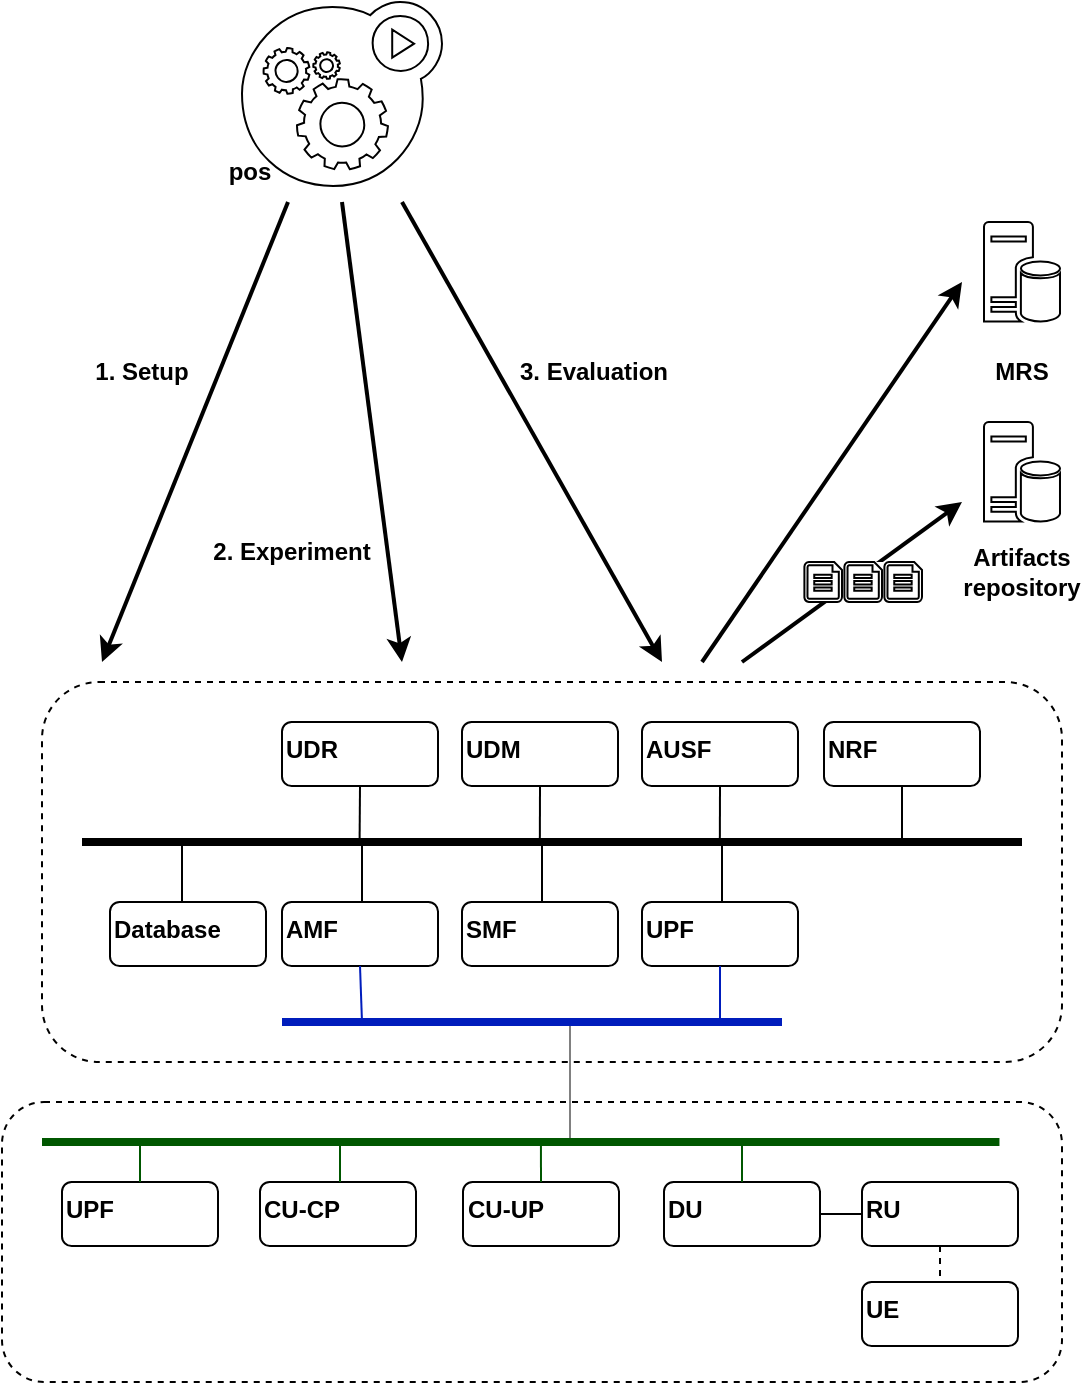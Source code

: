 <mxfile>
    <diagram id="7-6UzgJ52HKAVXeZKGqz" name="software">
        <mxGraphModel dx="800" dy="1002" grid="1" gridSize="10" guides="1" tooltips="1" connect="1" arrows="1" fold="1" page="1" pageScale="1" pageWidth="827" pageHeight="1169" background="#ffffff" math="0" shadow="0">
            <root>
                <mxCell id="0"/>
                <mxCell id="1" parent="0"/>
                <mxCell id="JeGFqwelHVcg5ZtquUTr-81" value="" style="group;fontStyle=1" parent="1" vertex="1" connectable="0">
                    <mxGeometry x="620" y="280" width="60" height="90" as="geometry"/>
                </mxCell>
                <mxCell id="JeGFqwelHVcg5ZtquUTr-71" value="" style="sketch=0;aspect=fixed;pointerEvents=1;shadow=0;dashed=0;html=1;labelPosition=center;verticalLabelPosition=bottom;verticalAlign=top;align=center;shape=mxgraph.mscae.enterprise.database_server" parent="JeGFqwelHVcg5ZtquUTr-81" vertex="1">
                    <mxGeometry x="11" width="38" height="50" as="geometry"/>
                </mxCell>
                <mxCell id="JeGFqwelHVcg5ZtquUTr-72" value="&lt;font color=&quot;#000000&quot;&gt;&lt;b&gt;Artifacts repository&lt;/b&gt;&lt;/font&gt;" style="text;html=1;strokeColor=none;fillColor=none;align=center;verticalAlign=middle;whiteSpace=wrap;rounded=0;" parent="JeGFqwelHVcg5ZtquUTr-81" vertex="1">
                    <mxGeometry y="60" width="60" height="30" as="geometry"/>
                </mxCell>
                <mxCell id="JeGFqwelHVcg5ZtquUTr-82" value="" style="group" parent="1" vertex="1" connectable="0">
                    <mxGeometry x="620" y="180" width="60" height="90" as="geometry"/>
                </mxCell>
                <mxCell id="JeGFqwelHVcg5ZtquUTr-70" value="" style="sketch=0;aspect=fixed;pointerEvents=1;shadow=0;dashed=0;html=1;labelPosition=center;verticalLabelPosition=bottom;verticalAlign=top;align=center;shape=mxgraph.mscae.enterprise.database_server" parent="JeGFqwelHVcg5ZtquUTr-82" vertex="1">
                    <mxGeometry x="11" width="38" height="50" as="geometry"/>
                </mxCell>
                <mxCell id="JeGFqwelHVcg5ZtquUTr-73" value="&lt;font color=&quot;#000000&quot;&gt;&lt;b&gt;MRS&lt;/b&gt;&lt;/font&gt;" style="text;html=1;strokeColor=none;fillColor=none;align=center;verticalAlign=middle;whiteSpace=wrap;rounded=0;" parent="JeGFqwelHVcg5ZtquUTr-82" vertex="1">
                    <mxGeometry y="60" width="60" height="30" as="geometry"/>
                </mxCell>
                <mxCell id="JeGFqwelHVcg5ZtquUTr-86" value="" style="endArrow=classic;html=1;fontColor=#000000;strokeColor=#000000;strokeWidth=2;exitX=0.25;exitY=1;exitDx=0;exitDy=0;" parent="1" edge="1">
                    <mxGeometry width="50" height="50" relative="1" as="geometry">
                        <mxPoint x="283" y="170.0" as="sourcePoint"/>
                        <mxPoint x="190" y="400" as="targetPoint"/>
                    </mxGeometry>
                </mxCell>
                <mxCell id="JeGFqwelHVcg5ZtquUTr-89" value="&lt;font color=&quot;#000000&quot;&gt;1. Setup&lt;/font&gt;" style="text;html=1;strokeColor=none;fillColor=none;align=center;verticalAlign=middle;whiteSpace=wrap;rounded=0;fontStyle=1" parent="1" vertex="1">
                    <mxGeometry x="180" y="240" width="60" height="30" as="geometry"/>
                </mxCell>
                <mxCell id="JeGFqwelHVcg5ZtquUTr-90" value="" style="endArrow=classic;html=1;fontColor=#000000;strokeColor=#000000;strokeWidth=2;" parent="1" edge="1">
                    <mxGeometry width="50" height="50" relative="1" as="geometry">
                        <mxPoint x="310" y="170" as="sourcePoint"/>
                        <mxPoint x="340" y="400" as="targetPoint"/>
                    </mxGeometry>
                </mxCell>
                <mxCell id="JeGFqwelHVcg5ZtquUTr-91" value="&lt;font color=&quot;#000000&quot;&gt;2. Experiment&lt;/font&gt;" style="text;html=1;strokeColor=none;fillColor=none;align=center;verticalAlign=middle;whiteSpace=wrap;rounded=0;fontStyle=1" parent="1" vertex="1">
                    <mxGeometry x="240" y="330" width="90" height="30" as="geometry"/>
                </mxCell>
                <mxCell id="JeGFqwelHVcg5ZtquUTr-93" value="&lt;font color=&quot;#000000&quot;&gt;3. Evaluation&lt;/font&gt;" style="text;html=1;strokeColor=none;fillColor=none;align=center;verticalAlign=middle;whiteSpace=wrap;rounded=0;fontStyle=1" parent="1" vertex="1">
                    <mxGeometry x="391" y="240" width="90" height="30" as="geometry"/>
                </mxCell>
                <mxCell id="JeGFqwelHVcg5ZtquUTr-96" value="" style="endArrow=classic;html=1;fontColor=#000000;strokeColor=#000000;strokeWidth=2;" parent="1" edge="1">
                    <mxGeometry width="50" height="50" relative="1" as="geometry">
                        <mxPoint x="340" y="170" as="sourcePoint"/>
                        <mxPoint x="470" y="400" as="targetPoint"/>
                    </mxGeometry>
                </mxCell>
                <mxCell id="JeGFqwelHVcg5ZtquUTr-97" value="" style="endArrow=classic;html=1;fontColor=#000000;strokeColor=#000000;strokeWidth=2;" parent="1" edge="1">
                    <mxGeometry width="50" height="50" relative="1" as="geometry">
                        <mxPoint x="510" y="400" as="sourcePoint"/>
                        <mxPoint x="620" y="320" as="targetPoint"/>
                    </mxGeometry>
                </mxCell>
                <mxCell id="JeGFqwelHVcg5ZtquUTr-98" value="" style="endArrow=classic;html=1;fontColor=#000000;strokeColor=#000000;strokeWidth=2;" parent="1" edge="1">
                    <mxGeometry width="50" height="50" relative="1" as="geometry">
                        <mxPoint x="490" y="400" as="sourcePoint"/>
                        <mxPoint x="620" y="210" as="targetPoint"/>
                    </mxGeometry>
                </mxCell>
                <mxCell id="2" value="" style="rounded=1;whiteSpace=wrap;html=1;strokeColor=#000000;strokeWidth=1;fontColor=#000000;fillColor=none;align=center;verticalAlign=top;dashed=1;" parent="1" vertex="1">
                    <mxGeometry x="160" y="410" width="510" height="190" as="geometry"/>
                </mxCell>
                <mxCell id="3" value="&lt;b&gt;UDR&lt;/b&gt;" style="rounded=1;whiteSpace=wrap;html=1;strokeColor=#000000;strokeWidth=1;fontColor=#000000;fillColor=none;align=left;verticalAlign=top;" parent="1" vertex="1">
                    <mxGeometry x="280" y="430" width="78" height="32" as="geometry"/>
                </mxCell>
                <mxCell id="4" value="&lt;b&gt;UDM&lt;/b&gt;" style="rounded=1;whiteSpace=wrap;html=1;strokeColor=#000000;strokeWidth=1;fontColor=#000000;fillColor=none;align=left;verticalAlign=top;" parent="1" vertex="1">
                    <mxGeometry x="370" y="430" width="78" height="32" as="geometry"/>
                </mxCell>
                <mxCell id="5" value="&lt;b&gt;NRF&lt;/b&gt;" style="rounded=1;whiteSpace=wrap;html=1;strokeColor=#000000;strokeWidth=1;fontColor=#000000;fillColor=none;align=left;verticalAlign=top;" parent="1" vertex="1">
                    <mxGeometry x="551" y="430" width="78" height="32" as="geometry"/>
                </mxCell>
                <mxCell id="6" value="&lt;b&gt;AMF&lt;/b&gt;" style="rounded=1;whiteSpace=wrap;html=1;strokeColor=#000000;strokeWidth=1;fontColor=#000000;fillColor=none;align=left;verticalAlign=top;" parent="1" vertex="1">
                    <mxGeometry x="280" y="520" width="78" height="32" as="geometry"/>
                </mxCell>
                <mxCell id="7" value="&lt;b&gt;UPF&lt;/b&gt;" style="rounded=1;whiteSpace=wrap;html=1;strokeColor=#000000;strokeWidth=1;fontColor=#000000;fillColor=none;align=left;verticalAlign=top;" parent="1" vertex="1">
                    <mxGeometry x="460" y="520" width="78" height="32" as="geometry"/>
                </mxCell>
                <mxCell id="8" value="&lt;b&gt;SMF&lt;/b&gt;" style="rounded=1;whiteSpace=wrap;html=1;strokeColor=#000000;strokeWidth=1;fontColor=#000000;fillColor=none;align=left;verticalAlign=top;" parent="1" vertex="1">
                    <mxGeometry x="370" y="520" width="78" height="32" as="geometry"/>
                </mxCell>
                <mxCell id="9" value="&lt;b&gt;AUSF&lt;/b&gt;" style="rounded=1;whiteSpace=wrap;html=1;strokeColor=#000000;strokeWidth=1;fontColor=#000000;fillColor=none;align=left;verticalAlign=top;" parent="1" vertex="1">
                    <mxGeometry x="460" y="430" width="78" height="32" as="geometry"/>
                </mxCell>
                <mxCell id="10" value="&lt;b&gt;Database&lt;/b&gt;" style="rounded=1;whiteSpace=wrap;html=1;strokeColor=#000000;strokeWidth=1;fontColor=#000000;fillColor=none;align=left;verticalAlign=top;" parent="1" vertex="1">
                    <mxGeometry x="194" y="520" width="78" height="32" as="geometry"/>
                </mxCell>
                <mxCell id="11" value="" style="endArrow=none;html=1;fontColor=#000000;strokeWidth=4;strokeColor=#000000;" parent="1" edge="1">
                    <mxGeometry width="50" height="50" relative="1" as="geometry">
                        <mxPoint x="650" y="490" as="sourcePoint"/>
                        <mxPoint x="180" y="490" as="targetPoint"/>
                    </mxGeometry>
                </mxCell>
                <mxCell id="12" style="edgeStyle=none;html=1;strokeColor=#000000;strokeWidth=1;fontColor=#000000;endArrow=none;endFill=0;exitX=0.5;exitY=1;exitDx=0;exitDy=0;" parent="1" source="5" edge="1">
                    <mxGeometry relative="1" as="geometry">
                        <mxPoint x="590" y="490" as="targetPoint"/>
                        <mxPoint x="588.63" y="444" as="sourcePoint"/>
                    </mxGeometry>
                </mxCell>
                <mxCell id="13" style="edgeStyle=none;html=1;strokeColor=#000000;strokeWidth=1;fontColor=#000000;endArrow=none;endFill=0;exitX=0.5;exitY=1;exitDx=0;exitDy=0;" parent="1" source="9" edge="1">
                    <mxGeometry relative="1" as="geometry">
                        <mxPoint x="498.92" y="490" as="targetPoint"/>
                        <mxPoint x="498.92" y="462" as="sourcePoint"/>
                    </mxGeometry>
                </mxCell>
                <mxCell id="14" style="edgeStyle=none;html=1;strokeColor=#000000;strokeWidth=1;fontColor=#000000;endArrow=none;endFill=0;exitX=0.5;exitY=1;exitDx=0;exitDy=0;" parent="1" source="4" edge="1">
                    <mxGeometry relative="1" as="geometry">
                        <mxPoint x="408.92" y="490" as="targetPoint"/>
                        <mxPoint x="408.92" y="462" as="sourcePoint"/>
                    </mxGeometry>
                </mxCell>
                <mxCell id="15" style="edgeStyle=none;html=1;strokeColor=#000000;strokeWidth=1;fontColor=#000000;endArrow=none;endFill=0;exitX=0.5;exitY=1;exitDx=0;exitDy=0;" parent="1" source="3" edge="1">
                    <mxGeometry relative="1" as="geometry">
                        <mxPoint x="318.79" y="490" as="targetPoint"/>
                        <mxPoint x="318.79" y="462" as="sourcePoint"/>
                    </mxGeometry>
                </mxCell>
                <mxCell id="16" style="edgeStyle=none;html=1;strokeColor=#000000;strokeWidth=1;fontColor=#000000;endArrow=none;endFill=0;exitX=0.5;exitY=1;exitDx=0;exitDy=0;" parent="1" edge="1">
                    <mxGeometry relative="1" as="geometry">
                        <mxPoint x="500" y="520" as="targetPoint"/>
                        <mxPoint x="500" y="492" as="sourcePoint"/>
                    </mxGeometry>
                </mxCell>
                <mxCell id="17" style="edgeStyle=none;html=1;strokeColor=#000000;strokeWidth=1;fontColor=#000000;endArrow=none;endFill=0;exitX=0.5;exitY=1;exitDx=0;exitDy=0;" parent="1" edge="1">
                    <mxGeometry relative="1" as="geometry">
                        <mxPoint x="410" y="520" as="targetPoint"/>
                        <mxPoint x="410" y="492" as="sourcePoint"/>
                    </mxGeometry>
                </mxCell>
                <mxCell id="18" style="edgeStyle=none;html=1;strokeColor=#000000;strokeWidth=1;fontColor=#000000;endArrow=none;endFill=0;exitX=0.5;exitY=1;exitDx=0;exitDy=0;" parent="1" edge="1">
                    <mxGeometry relative="1" as="geometry">
                        <mxPoint x="320" y="520" as="targetPoint"/>
                        <mxPoint x="320" y="492" as="sourcePoint"/>
                    </mxGeometry>
                </mxCell>
                <mxCell id="19" style="edgeStyle=none;html=1;strokeColor=#000000;strokeWidth=1;fontColor=#000000;endArrow=none;endFill=0;exitX=0.5;exitY=1;exitDx=0;exitDy=0;" parent="1" edge="1">
                    <mxGeometry relative="1" as="geometry">
                        <mxPoint x="230" y="520" as="targetPoint"/>
                        <mxPoint x="230" y="492" as="sourcePoint"/>
                    </mxGeometry>
                </mxCell>
                <mxCell id="23" style="edgeStyle=none;html=1;strokeColor=#001DBC;strokeWidth=1;fontColor=#000000;endArrow=none;endFill=0;fillColor=#0050ef;exitX=0.5;exitY=1;exitDx=0;exitDy=0;" parent="1" source="6" edge="1">
                    <mxGeometry relative="1" as="geometry">
                        <mxPoint x="320" y="580" as="targetPoint"/>
                        <mxPoint x="330" y="562" as="sourcePoint"/>
                    </mxGeometry>
                </mxCell>
                <mxCell id="24" style="edgeStyle=none;html=1;strokeColor=#001DBC;strokeWidth=1;fontColor=#000000;endArrow=none;endFill=0;fillColor=#0050ef;exitX=0.5;exitY=1;exitDx=0;exitDy=0;" parent="1" source="7" edge="1">
                    <mxGeometry relative="1" as="geometry">
                        <mxPoint x="499" y="580" as="targetPoint"/>
                        <mxPoint x="498.71" y="552" as="sourcePoint"/>
                    </mxGeometry>
                </mxCell>
                <mxCell id="27" style="edgeStyle=none;html=1;strokeColor=#808080;strokeWidth=1;fontColor=#000000;endArrow=none;endFill=0;fillColor=#a20025;" parent="1" edge="1">
                    <mxGeometry relative="1" as="geometry">
                        <mxPoint x="424" y="640" as="targetPoint"/>
                        <mxPoint x="424" y="580" as="sourcePoint"/>
                    </mxGeometry>
                </mxCell>
                <mxCell id="28" value="" style="endArrow=none;html=1;fontColor=#000000;strokeWidth=4;strokeColor=#001DBC;fillColor=#0050ef;" parent="1" edge="1">
                    <mxGeometry width="50" height="50" relative="1" as="geometry">
                        <mxPoint x="530" y="580" as="sourcePoint"/>
                        <mxPoint x="280" y="580" as="targetPoint"/>
                    </mxGeometry>
                </mxCell>
                <mxCell id="30" value="" style="sketch=0;html=1;aspect=fixed;shadow=0;align=center;verticalAlign=top;shape=mxgraph.gcp2.gear_load" parent="1" vertex="1">
                    <mxGeometry x="260" y="70" width="100" height="92" as="geometry"/>
                </mxCell>
                <mxCell id="31" value="&lt;font color=&quot;#000000&quot;&gt;pos&lt;/font&gt;" style="text;html=1;strokeColor=none;fillColor=none;align=center;verticalAlign=middle;whiteSpace=wrap;rounded=0;fontStyle=1" parent="1" vertex="1">
                    <mxGeometry x="219" y="140" width="90" height="30" as="geometry"/>
                </mxCell>
                <mxCell id="37" value="" style="group;fillColor=#FFFFFF;" parent="1" vertex="1" connectable="0">
                    <mxGeometry x="541.2" y="350" width="58.8" height="20" as="geometry"/>
                </mxCell>
                <mxCell id="32" value="" style="sketch=0;aspect=fixed;pointerEvents=1;shadow=0;dashed=0;html=1;labelPosition=center;verticalLabelPosition=bottom;verticalAlign=top;align=center;shape=mxgraph.azure.file" parent="37" vertex="1">
                    <mxGeometry width="18.8" height="20" as="geometry"/>
                </mxCell>
                <mxCell id="35" value="" style="sketch=0;aspect=fixed;pointerEvents=1;shadow=0;dashed=0;html=1;labelPosition=center;verticalLabelPosition=bottom;verticalAlign=top;align=center;shape=mxgraph.azure.file" parent="37" vertex="1">
                    <mxGeometry x="20" width="18.8" height="20" as="geometry"/>
                </mxCell>
                <mxCell id="36" value="" style="sketch=0;aspect=fixed;pointerEvents=1;shadow=0;dashed=0;html=1;labelPosition=center;verticalLabelPosition=bottom;verticalAlign=top;align=center;shape=mxgraph.azure.file" parent="37" vertex="1">
                    <mxGeometry x="40" width="18.8" height="20" as="geometry"/>
                </mxCell>
                <mxCell id="38" value="" style="rounded=1;whiteSpace=wrap;html=1;strokeColor=#000000;strokeWidth=1;fontColor=#000000;fillColor=none;align=center;verticalAlign=top;dashed=1;" vertex="1" parent="1">
                    <mxGeometry x="140" y="620" width="530" height="140" as="geometry"/>
                </mxCell>
                <mxCell id="39" value="&lt;b&gt;CU-CP&lt;/b&gt;" style="rounded=1;whiteSpace=wrap;html=1;strokeColor=#000000;strokeWidth=1;fontColor=#000000;fillColor=none;align=left;verticalAlign=top;" vertex="1" parent="1">
                    <mxGeometry x="269" y="660" width="78" height="32" as="geometry"/>
                </mxCell>
                <mxCell id="40" value="&lt;b&gt;UE&lt;/b&gt;" style="rounded=1;whiteSpace=wrap;html=1;strokeColor=#000000;strokeWidth=1;fontColor=#000000;fillColor=none;align=left;verticalAlign=top;" vertex="1" parent="1">
                    <mxGeometry x="570" y="710" width="78" height="32" as="geometry"/>
                </mxCell>
                <mxCell id="41" style="edgeStyle=none;html=1;strokeColor=#000000;strokeWidth=1;fontColor=#000000;endArrow=none;endFill=0;exitX=0.5;exitY=1;exitDx=0;exitDy=0;entryX=0.5;entryY=0;entryDx=0;entryDy=0;dashed=1;" edge="1" parent="1" source="50" target="40">
                    <mxGeometry relative="1" as="geometry">
                        <mxPoint x="319" y="420" as="targetPoint"/>
                        <mxPoint x="319" y="392" as="sourcePoint"/>
                    </mxGeometry>
                </mxCell>
                <mxCell id="42" style="edgeStyle=none;html=1;strokeColor=#005700;strokeWidth=1;fontColor=#000000;endArrow=none;endFill=0;fillColor=#008a00;" edge="1" parent="1">
                    <mxGeometry relative="1" as="geometry">
                        <mxPoint x="309" y="660" as="targetPoint"/>
                        <mxPoint x="309" y="640" as="sourcePoint"/>
                    </mxGeometry>
                </mxCell>
                <mxCell id="43" value="" style="endArrow=none;html=1;fontColor=#000000;strokeWidth=4;strokeColor=#005700;fillColor=#008a00;exitX=0.941;exitY=0.143;exitDx=0;exitDy=0;exitPerimeter=0;" edge="1" parent="1" source="38">
                    <mxGeometry width="50" height="50" relative="1" as="geometry">
                        <mxPoint x="369" y="640" as="sourcePoint"/>
                        <mxPoint x="160" y="640" as="targetPoint"/>
                    </mxGeometry>
                </mxCell>
                <mxCell id="44" value="&lt;b&gt;CU-UP&lt;/b&gt;" style="rounded=1;whiteSpace=wrap;html=1;strokeColor=#000000;strokeWidth=1;fontColor=#000000;fillColor=none;align=left;verticalAlign=top;" vertex="1" parent="1">
                    <mxGeometry x="370.5" y="660" width="78" height="32" as="geometry"/>
                </mxCell>
                <mxCell id="45" value="&lt;b&gt;DU&lt;/b&gt;" style="rounded=1;whiteSpace=wrap;html=1;strokeColor=#000000;strokeWidth=1;fontColor=#000000;fillColor=none;align=left;verticalAlign=top;" vertex="1" parent="1">
                    <mxGeometry x="471" y="660" width="78" height="32" as="geometry"/>
                </mxCell>
                <mxCell id="46" style="edgeStyle=none;html=1;strokeColor=#005700;strokeWidth=1;fontColor=#000000;endArrow=none;endFill=0;fillColor=#008a00;entryX=0.5;entryY=0;entryDx=0;entryDy=0;" edge="1" parent="1" target="44">
                    <mxGeometry relative="1" as="geometry">
                        <mxPoint x="409.46" y="660" as="targetPoint"/>
                        <mxPoint x="409.46" y="640" as="sourcePoint"/>
                    </mxGeometry>
                </mxCell>
                <mxCell id="47" style="edgeStyle=none;html=1;strokeColor=#005700;strokeWidth=1;fontColor=#000000;endArrow=none;endFill=0;fillColor=#008a00;entryX=0.5;entryY=0;entryDx=0;entryDy=0;" edge="1" parent="1" target="45">
                    <mxGeometry relative="1" as="geometry">
                        <mxPoint x="519.04" y="660" as="targetPoint"/>
                        <mxPoint x="510" y="640" as="sourcePoint"/>
                    </mxGeometry>
                </mxCell>
                <mxCell id="48" value="&lt;b&gt;UPF&lt;/b&gt;" style="rounded=1;whiteSpace=wrap;html=1;strokeColor=#000000;strokeWidth=1;fontColor=#000000;fillColor=none;align=left;verticalAlign=top;" vertex="1" parent="1">
                    <mxGeometry x="170" y="660" width="78" height="32" as="geometry"/>
                </mxCell>
                <mxCell id="49" style="edgeStyle=none;html=1;strokeColor=#005700;strokeWidth=1;fontColor=#000000;endArrow=none;endFill=0;fillColor=#008a00;entryX=0.5;entryY=0;entryDx=0;entryDy=0;" edge="1" parent="1" target="48">
                    <mxGeometry relative="1" as="geometry">
                        <mxPoint x="220" y="660" as="targetPoint"/>
                        <mxPoint x="209" y="640" as="sourcePoint"/>
                    </mxGeometry>
                </mxCell>
                <mxCell id="50" value="&lt;b&gt;RU&lt;/b&gt;" style="rounded=1;whiteSpace=wrap;html=1;strokeColor=#000000;strokeWidth=1;fontColor=#000000;fillColor=none;align=left;verticalAlign=top;" vertex="1" parent="1">
                    <mxGeometry x="570" y="660" width="78" height="32" as="geometry"/>
                </mxCell>
                <mxCell id="51" style="edgeStyle=none;html=1;strokeColor=#000000;strokeWidth=1;fontColor=#000000;endArrow=none;endFill=0;fillColor=#008a00;entryX=0;entryY=0.5;entryDx=0;entryDy=0;exitX=1;exitY=0.5;exitDx=0;exitDy=0;" edge="1" parent="1" source="45" target="50">
                    <mxGeometry relative="1" as="geometry">
                        <mxPoint x="608.83" y="660" as="targetPoint"/>
                        <mxPoint x="608.83" y="640" as="sourcePoint"/>
                    </mxGeometry>
                </mxCell>
            </root>
        </mxGraphModel>
    </diagram>
</mxfile>